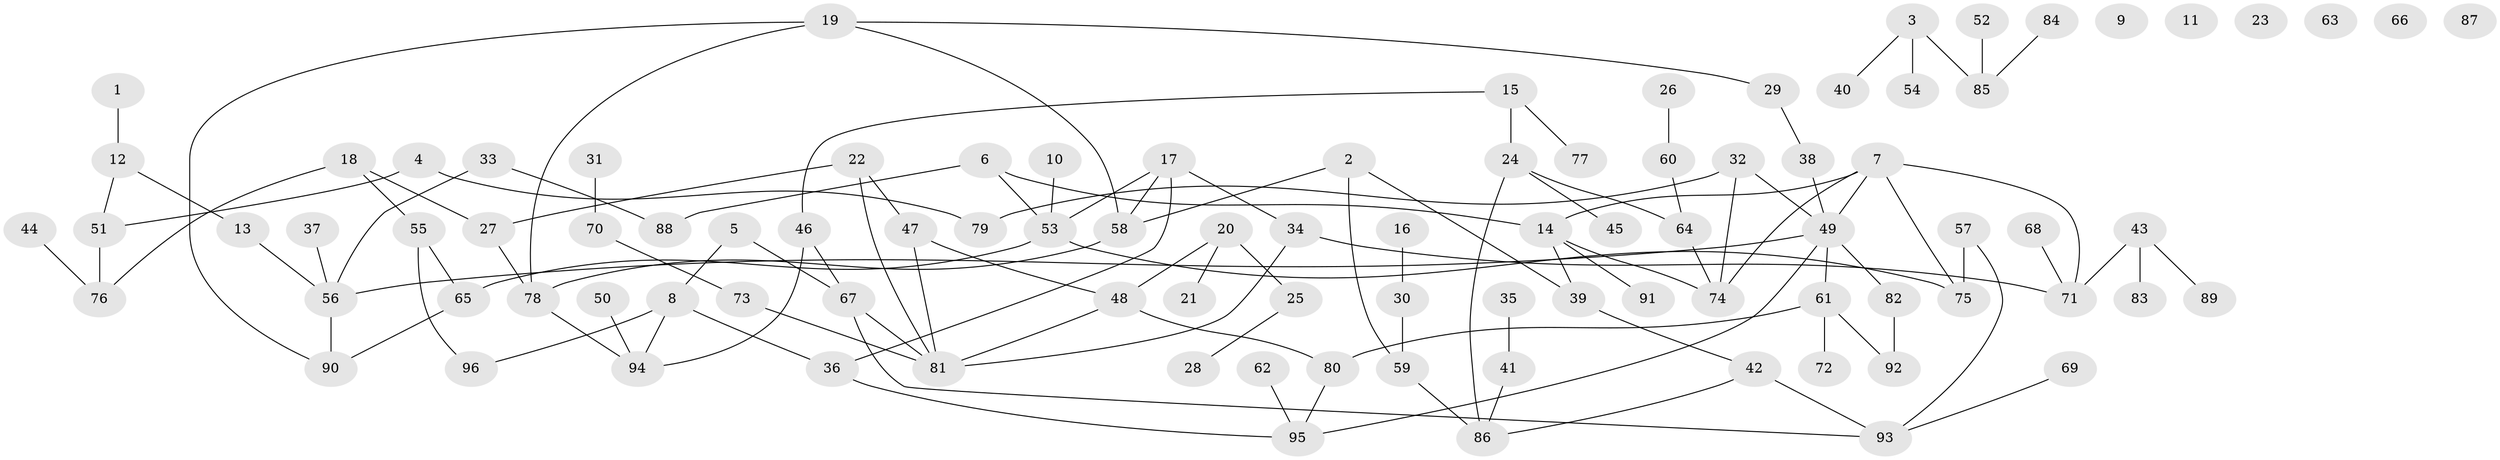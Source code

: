 // Generated by graph-tools (version 1.1) at 2025/33/03/09/25 02:33:24]
// undirected, 96 vertices, 117 edges
graph export_dot {
graph [start="1"]
  node [color=gray90,style=filled];
  1;
  2;
  3;
  4;
  5;
  6;
  7;
  8;
  9;
  10;
  11;
  12;
  13;
  14;
  15;
  16;
  17;
  18;
  19;
  20;
  21;
  22;
  23;
  24;
  25;
  26;
  27;
  28;
  29;
  30;
  31;
  32;
  33;
  34;
  35;
  36;
  37;
  38;
  39;
  40;
  41;
  42;
  43;
  44;
  45;
  46;
  47;
  48;
  49;
  50;
  51;
  52;
  53;
  54;
  55;
  56;
  57;
  58;
  59;
  60;
  61;
  62;
  63;
  64;
  65;
  66;
  67;
  68;
  69;
  70;
  71;
  72;
  73;
  74;
  75;
  76;
  77;
  78;
  79;
  80;
  81;
  82;
  83;
  84;
  85;
  86;
  87;
  88;
  89;
  90;
  91;
  92;
  93;
  94;
  95;
  96;
  1 -- 12;
  2 -- 39;
  2 -- 58;
  2 -- 59;
  3 -- 40;
  3 -- 54;
  3 -- 85;
  4 -- 51;
  4 -- 79;
  5 -- 8;
  5 -- 67;
  6 -- 14;
  6 -- 53;
  6 -- 88;
  7 -- 14;
  7 -- 49;
  7 -- 71;
  7 -- 74;
  7 -- 75;
  8 -- 36;
  8 -- 94;
  8 -- 96;
  10 -- 53;
  12 -- 13;
  12 -- 51;
  13 -- 56;
  14 -- 39;
  14 -- 74;
  14 -- 91;
  15 -- 24;
  15 -- 46;
  15 -- 77;
  16 -- 30;
  17 -- 34;
  17 -- 36;
  17 -- 53;
  17 -- 58;
  18 -- 27;
  18 -- 55;
  18 -- 76;
  19 -- 29;
  19 -- 58;
  19 -- 78;
  19 -- 90;
  20 -- 21;
  20 -- 25;
  20 -- 48;
  22 -- 27;
  22 -- 47;
  22 -- 81;
  24 -- 45;
  24 -- 64;
  24 -- 86;
  25 -- 28;
  26 -- 60;
  27 -- 78;
  29 -- 38;
  30 -- 59;
  31 -- 70;
  32 -- 49;
  32 -- 74;
  32 -- 79;
  33 -- 56;
  33 -- 88;
  34 -- 71;
  34 -- 81;
  35 -- 41;
  36 -- 95;
  37 -- 56;
  38 -- 49;
  39 -- 42;
  41 -- 86;
  42 -- 86;
  42 -- 93;
  43 -- 71;
  43 -- 83;
  43 -- 89;
  44 -- 76;
  46 -- 67;
  46 -- 94;
  47 -- 48;
  47 -- 81;
  48 -- 80;
  48 -- 81;
  49 -- 56;
  49 -- 61;
  49 -- 82;
  49 -- 95;
  50 -- 94;
  51 -- 76;
  52 -- 85;
  53 -- 65;
  53 -- 75;
  55 -- 65;
  55 -- 96;
  56 -- 90;
  57 -- 75;
  57 -- 93;
  58 -- 78;
  59 -- 86;
  60 -- 64;
  61 -- 72;
  61 -- 80;
  61 -- 92;
  62 -- 95;
  64 -- 74;
  65 -- 90;
  67 -- 81;
  67 -- 93;
  68 -- 71;
  69 -- 93;
  70 -- 73;
  73 -- 81;
  78 -- 94;
  80 -- 95;
  82 -- 92;
  84 -- 85;
}
